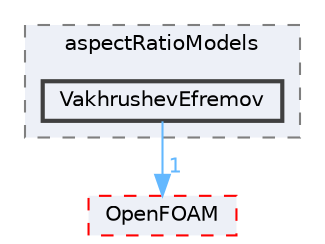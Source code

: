 digraph "src/phaseSystemModels/twoPhaseEuler/twoPhaseSystem/interfacialModels/aspectRatioModels/VakhrushevEfremov"
{
 // LATEX_PDF_SIZE
  bgcolor="transparent";
  edge [fontname=Helvetica,fontsize=10,labelfontname=Helvetica,labelfontsize=10];
  node [fontname=Helvetica,fontsize=10,shape=box,height=0.2,width=0.4];
  compound=true
  subgraph clusterdir_0be2b2e54dae3fa57908897e940b2b04 {
    graph [ bgcolor="#edf0f7", pencolor="grey50", label="aspectRatioModels", fontname=Helvetica,fontsize=10 style="filled,dashed", URL="dir_0be2b2e54dae3fa57908897e940b2b04.html",tooltip=""]
  dir_359c8bbd0f2c0dbb7a44ccb56c4b3ea1 [label="VakhrushevEfremov", fillcolor="#edf0f7", color="grey25", style="filled,bold", URL="dir_359c8bbd0f2c0dbb7a44ccb56c4b3ea1.html",tooltip=""];
  }
  dir_c5473ff19b20e6ec4dfe5c310b3778a8 [label="OpenFOAM", fillcolor="#edf0f7", color="red", style="filled,dashed", URL="dir_c5473ff19b20e6ec4dfe5c310b3778a8.html",tooltip=""];
  dir_359c8bbd0f2c0dbb7a44ccb56c4b3ea1->dir_c5473ff19b20e6ec4dfe5c310b3778a8 [headlabel="1", labeldistance=1.5 headhref="dir_004244_002695.html" href="dir_004244_002695.html" color="steelblue1" fontcolor="steelblue1"];
}
